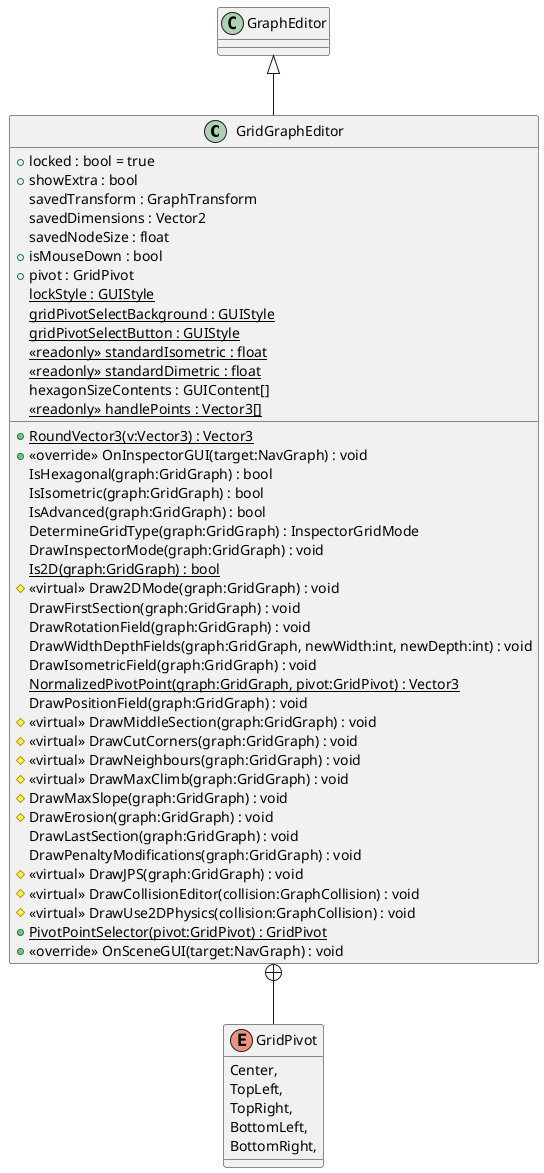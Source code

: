 @startuml
class GridGraphEditor {
    + locked : bool = true
    + showExtra : bool
    savedTransform : GraphTransform
    savedDimensions : Vector2
    savedNodeSize : float
    + isMouseDown : bool
    + pivot : GridPivot
    {static} lockStyle : GUIStyle
    {static} gridPivotSelectBackground : GUIStyle
    {static} gridPivotSelectButton : GUIStyle
    {static} <<readonly>> standardIsometric : float
    {static} <<readonly>> standardDimetric : float
    + {static} RoundVector3(v:Vector3) : Vector3
    + <<override>> OnInspectorGUI(target:NavGraph) : void
    IsHexagonal(graph:GridGraph) : bool
    IsIsometric(graph:GridGraph) : bool
    IsAdvanced(graph:GridGraph) : bool
    DetermineGridType(graph:GridGraph) : InspectorGridMode
    DrawInspectorMode(graph:GridGraph) : void
    {static} Is2D(graph:GridGraph) : bool
    # <<virtual>> Draw2DMode(graph:GridGraph) : void
    hexagonSizeContents : GUIContent[]
    DrawFirstSection(graph:GridGraph) : void
    DrawRotationField(graph:GridGraph) : void
    DrawWidthDepthFields(graph:GridGraph, newWidth:int, newDepth:int) : void
    DrawIsometricField(graph:GridGraph) : void
    {static} NormalizedPivotPoint(graph:GridGraph, pivot:GridPivot) : Vector3
    DrawPositionField(graph:GridGraph) : void
    # <<virtual>> DrawMiddleSection(graph:GridGraph) : void
    # <<virtual>> DrawCutCorners(graph:GridGraph) : void
    # <<virtual>> DrawNeighbours(graph:GridGraph) : void
    # <<virtual>> DrawMaxClimb(graph:GridGraph) : void
    # DrawMaxSlope(graph:GridGraph) : void
    # DrawErosion(graph:GridGraph) : void
    DrawLastSection(graph:GridGraph) : void
    DrawPenaltyModifications(graph:GridGraph) : void
    # <<virtual>> DrawJPS(graph:GridGraph) : void
    # <<virtual>> DrawCollisionEditor(collision:GraphCollision) : void
    # <<virtual>> DrawUse2DPhysics(collision:GraphCollision) : void
    + {static} PivotPointSelector(pivot:GridPivot) : GridPivot
    {static} <<readonly>> handlePoints : Vector3[]
    + <<override>> OnSceneGUI(target:NavGraph) : void
}
enum GridPivot {
    Center,
    TopLeft,
    TopRight,
    BottomLeft,
    BottomRight,
}
GraphEditor <|-- GridGraphEditor
GridGraphEditor +-- GridPivot
@enduml
